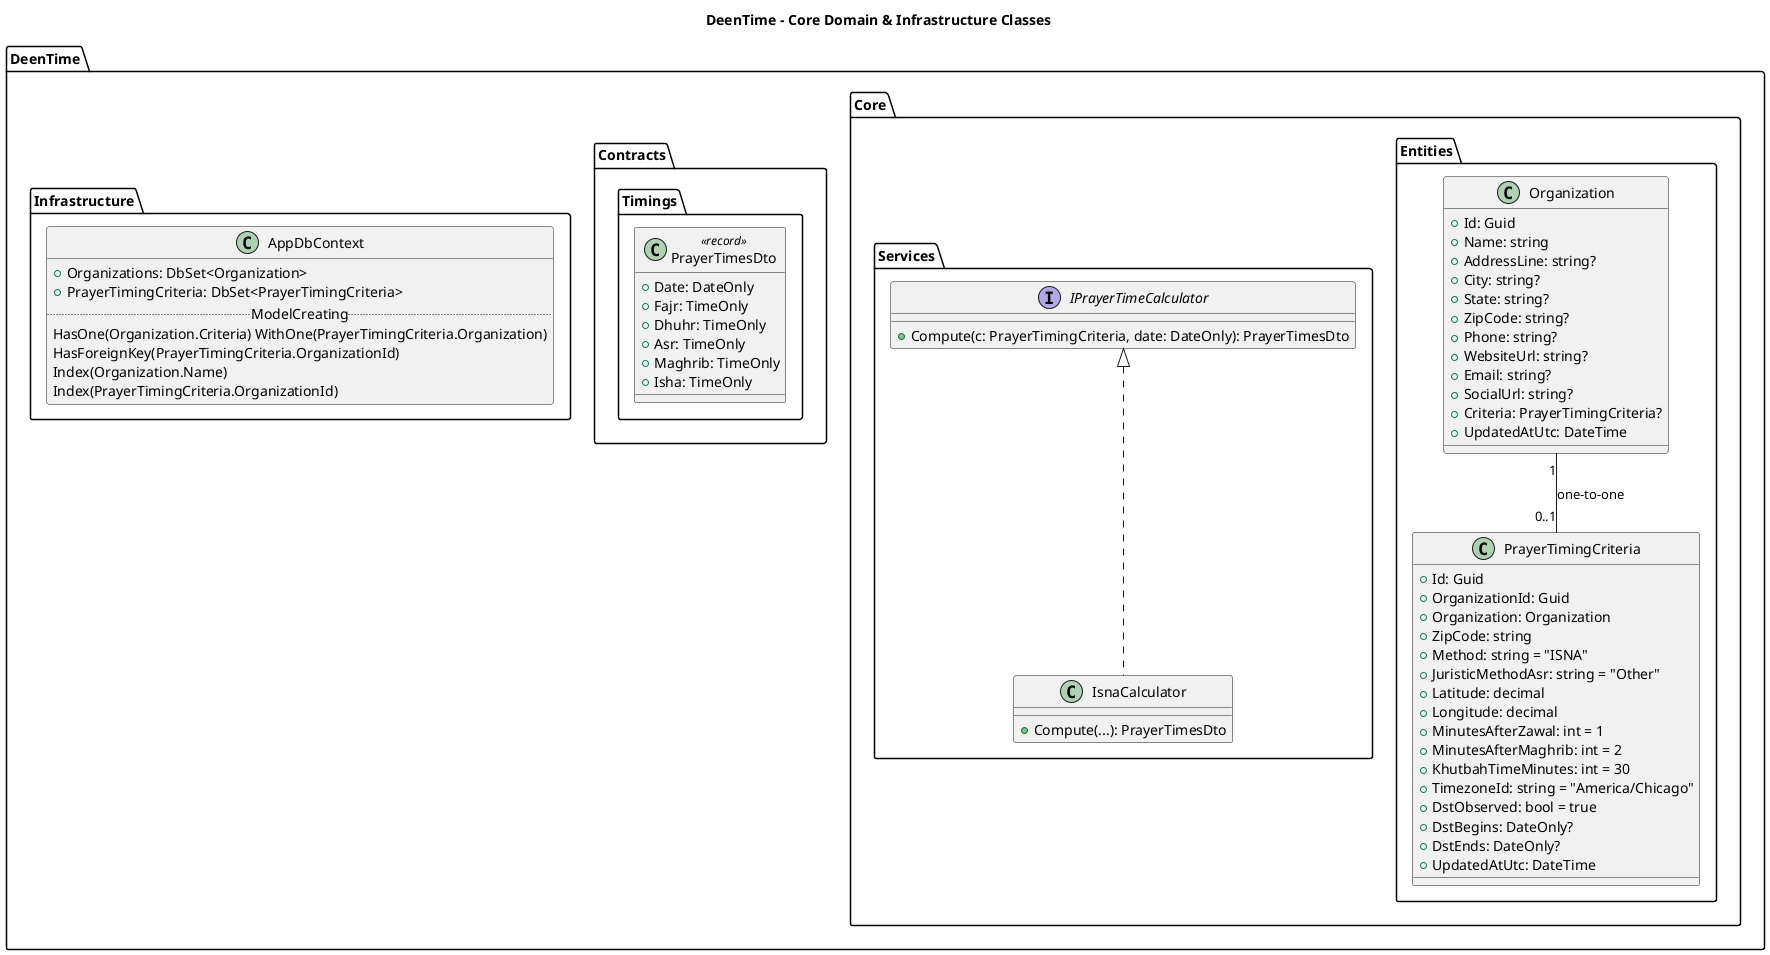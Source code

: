 @startuml
title DeenTime – Core Domain & Infrastructure Classes

package "DeenTime.Core.Entities" {
  class Organization {
    +Id: Guid
    +Name: string
    +AddressLine: string?
    +City: string?
    +State: string?
    +ZipCode: string?
    +Phone: string?
    +WebsiteUrl: string?
    +Email: string?
    +SocialUrl: string?
    +Criteria: PrayerTimingCriteria?
    +UpdatedAtUtc: DateTime
  }

  class PrayerTimingCriteria {
    +Id: Guid
    +OrganizationId: Guid
    +Organization: Organization
    +ZipCode: string
    +Method: string = "ISNA"
    +JuristicMethodAsr: string = "Other"
    +Latitude: decimal
    +Longitude: decimal
    +MinutesAfterZawal: int = 1
    +MinutesAfterMaghrib: int = 2
    +KhutbahTimeMinutes: int = 30
    +TimezoneId: string = "America/Chicago"
    +DstObserved: bool = true
    +DstBegins: DateOnly?
    +DstEnds: DateOnly?
    +UpdatedAtUtc: DateTime
  }
}

package "DeenTime.Contracts.Timings" {
  class PrayerTimesDto <<record>> {
    +Date: DateOnly
    +Fajr: TimeOnly
    +Dhuhr: TimeOnly
    +Asr: TimeOnly
    +Maghrib: TimeOnly
    +Isha: TimeOnly
  }
}

package "DeenTime.Core.Services" {
  interface IPrayerTimeCalculator {
    +Compute(c: PrayerTimingCriteria, date: DateOnly): PrayerTimesDto
  }
  class IsnaCalculator {
    +Compute(...): PrayerTimesDto
  }
  IPrayerTimeCalculator <|.. IsnaCalculator
}

package "DeenTime.Infrastructure" {
  class AppDbContext {
    +Organizations: DbSet<Organization>
    +PrayerTimingCriteria: DbSet<PrayerTimingCriteria>
    ..ModelCreating..
    HasOne(Organization.Criteria) WithOne(PrayerTimingCriteria.Organization)
    HasForeignKey(PrayerTimingCriteria.OrganizationId)
    Index(Organization.Name)
    Index(PrayerTimingCriteria.OrganizationId)
  }
}

Organization "1" -- "0..1" PrayerTimingCriteria : one-to-one
@enduml
